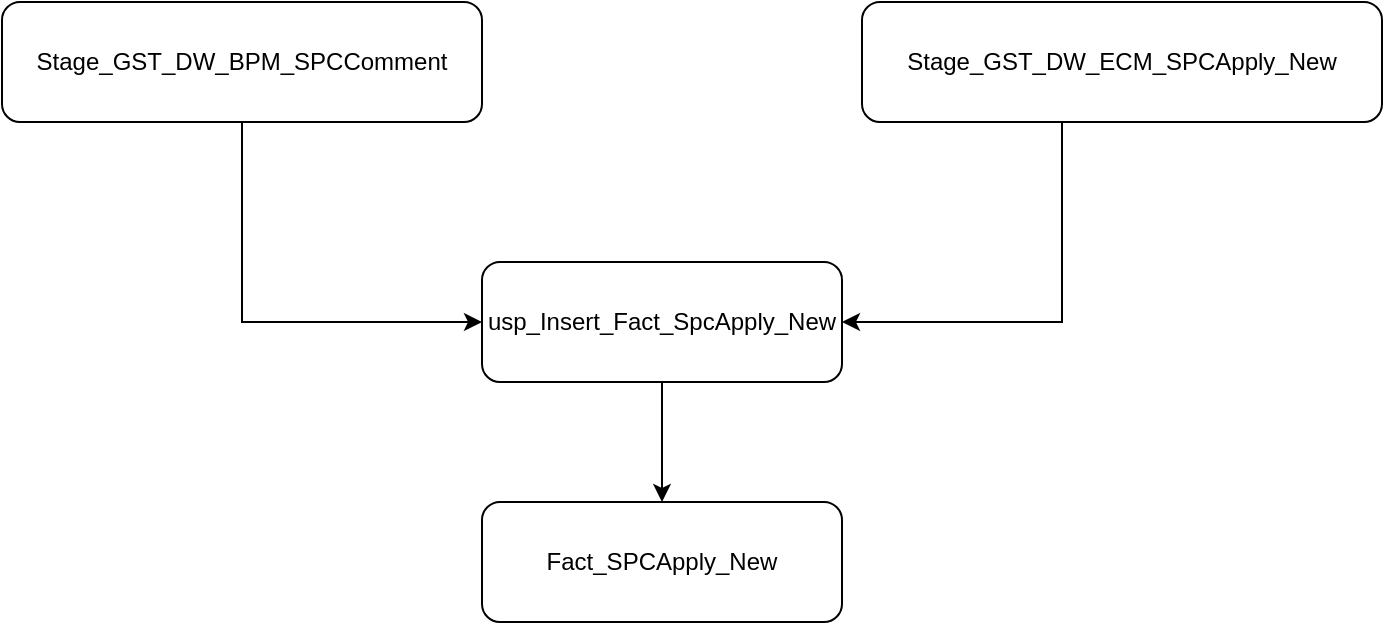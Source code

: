 <mxfile version="15.6.3" type="github">
  <diagram id="C5RBs43oDa-KdzZeNtuy" name="Page-1">
    <mxGraphModel dx="1038" dy="579" grid="1" gridSize="10" guides="1" tooltips="1" connect="1" arrows="1" fold="1" page="1" pageScale="1" pageWidth="827" pageHeight="1169" math="0" shadow="0">
      <root>
        <mxCell id="WIyWlLk6GJQsqaUBKTNV-0" />
        <mxCell id="WIyWlLk6GJQsqaUBKTNV-1" parent="WIyWlLk6GJQsqaUBKTNV-0" />
        <mxCell id="-y6dFNWrjG3XqUUeoCN1-1" style="edgeStyle=orthogonalEdgeStyle;rounded=0;orthogonalLoop=1;jettySize=auto;html=1;entryX=0;entryY=0.5;entryDx=0;entryDy=0;exitX=0.5;exitY=1;exitDx=0;exitDy=0;" edge="1" parent="WIyWlLk6GJQsqaUBKTNV-1" source="-y6dFNWrjG3XqUUeoCN1-8" target="-y6dFNWrjG3XqUUeoCN1-0">
          <mxGeometry relative="1" as="geometry">
            <mxPoint x="150" y="184" as="sourcePoint" />
            <Array as="points">
              <mxPoint x="180" y="300" />
            </Array>
          </mxGeometry>
        </mxCell>
        <mxCell id="-y6dFNWrjG3XqUUeoCN1-2" style="edgeStyle=orthogonalEdgeStyle;rounded=0;orthogonalLoop=1;jettySize=auto;html=1;entryX=1;entryY=0.5;entryDx=0;entryDy=0;exitX=0.5;exitY=1;exitDx=0;exitDy=0;" edge="1" parent="WIyWlLk6GJQsqaUBKTNV-1" source="-y6dFNWrjG3XqUUeoCN1-7" target="-y6dFNWrjG3XqUUeoCN1-0">
          <mxGeometry relative="1" as="geometry">
            <mxPoint x="610" y="256" as="sourcePoint" />
            <Array as="points">
              <mxPoint x="590" y="300" />
            </Array>
          </mxGeometry>
        </mxCell>
        <mxCell id="-y6dFNWrjG3XqUUeoCN1-3" style="edgeStyle=orthogonalEdgeStyle;rounded=0;orthogonalLoop=1;jettySize=auto;html=1;entryX=0.5;entryY=0;entryDx=0;entryDy=0;entryPerimeter=0;" edge="1" parent="WIyWlLk6GJQsqaUBKTNV-1" source="-y6dFNWrjG3XqUUeoCN1-0" target="-y6dFNWrjG3XqUUeoCN1-9">
          <mxGeometry relative="1" as="geometry">
            <mxPoint x="370" y="390" as="targetPoint" />
          </mxGeometry>
        </mxCell>
        <mxCell id="-y6dFNWrjG3XqUUeoCN1-0" value="usp_Insert_Fact_SpcApply_New" style="rounded=1;whiteSpace=wrap;html=1;" vertex="1" parent="WIyWlLk6GJQsqaUBKTNV-1">
          <mxGeometry x="300" y="270" width="180" height="60" as="geometry" />
        </mxCell>
        <mxCell id="-y6dFNWrjG3XqUUeoCN1-7" value="Stage_GST_DW_ECM_SPCApply_New" style="rounded=1;whiteSpace=wrap;html=1;" vertex="1" parent="WIyWlLk6GJQsqaUBKTNV-1">
          <mxGeometry x="490" y="140" width="260" height="60" as="geometry" />
        </mxCell>
        <mxCell id="-y6dFNWrjG3XqUUeoCN1-8" value="Stage_GST_DW_BPM_SPCComment" style="rounded=1;whiteSpace=wrap;html=1;" vertex="1" parent="WIyWlLk6GJQsqaUBKTNV-1">
          <mxGeometry x="60" y="140" width="240" height="60" as="geometry" />
        </mxCell>
        <mxCell id="-y6dFNWrjG3XqUUeoCN1-9" value="Fact_SPCApply_New" style="rounded=1;whiteSpace=wrap;html=1;" vertex="1" parent="WIyWlLk6GJQsqaUBKTNV-1">
          <mxGeometry x="300" y="390" width="180" height="60" as="geometry" />
        </mxCell>
      </root>
    </mxGraphModel>
  </diagram>
</mxfile>
